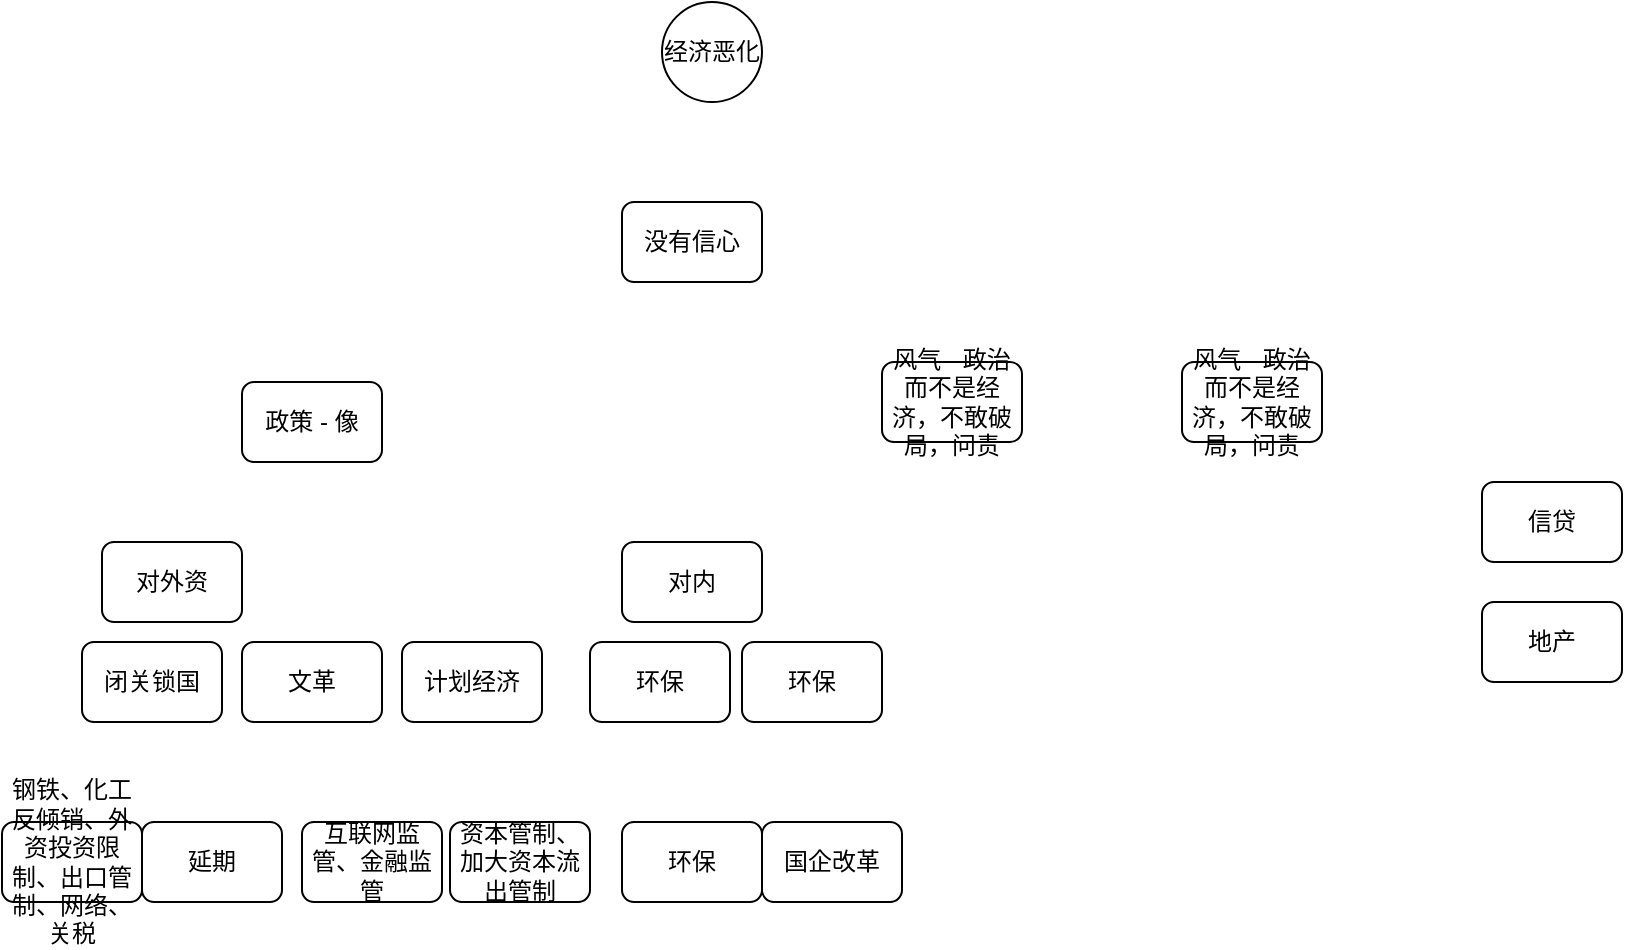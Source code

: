 <mxfile version="23.1.5" type="github">
  <diagram name="第 1 页" id="w_fv1ki4N4NbiQBaw7l7">
    <mxGraphModel dx="564" dy="603" grid="1" gridSize="10" guides="1" tooltips="1" connect="1" arrows="1" fold="1" page="1" pageScale="1" pageWidth="827" pageHeight="1169" math="0" shadow="0">
      <root>
        <mxCell id="0" />
        <mxCell id="1" parent="0" />
        <mxCell id="MN-8AOheH6blsc34Ahsq-1" value="没有信心" style="rounded=1;whiteSpace=wrap;html=1;" vertex="1" parent="1">
          <mxGeometry x="430" y="400" width="70" height="40" as="geometry" />
        </mxCell>
        <mxCell id="MN-8AOheH6blsc34Ahsq-2" value="经济恶化" style="ellipse;whiteSpace=wrap;html=1;aspect=fixed;" vertex="1" parent="1">
          <mxGeometry x="450" y="300" width="50" height="50" as="geometry" />
        </mxCell>
        <mxCell id="MN-8AOheH6blsc34Ahsq-3" value="风气 - 政治 而不是经济，不敢破局，问责" style="rounded=1;whiteSpace=wrap;html=1;" vertex="1" parent="1">
          <mxGeometry x="560" y="480" width="70" height="40" as="geometry" />
        </mxCell>
        <mxCell id="MN-8AOheH6blsc34Ahsq-4" value="闭关锁国" style="rounded=1;whiteSpace=wrap;html=1;" vertex="1" parent="1">
          <mxGeometry x="160" y="620" width="70" height="40" as="geometry" />
        </mxCell>
        <mxCell id="MN-8AOheH6blsc34Ahsq-5" value="钢铁、化工反倾销、外资投资限制、出口管制、网络、关税" style="rounded=1;whiteSpace=wrap;html=1;" vertex="1" parent="1">
          <mxGeometry x="120" y="710" width="70" height="40" as="geometry" />
        </mxCell>
        <mxCell id="MN-8AOheH6blsc34Ahsq-6" value="延期" style="rounded=1;whiteSpace=wrap;html=1;" vertex="1" parent="1">
          <mxGeometry x="190" y="710" width="70" height="40" as="geometry" />
        </mxCell>
        <mxCell id="MN-8AOheH6blsc34Ahsq-9" value="计划经济" style="rounded=1;whiteSpace=wrap;html=1;" vertex="1" parent="1">
          <mxGeometry x="320" y="620" width="70" height="40" as="geometry" />
        </mxCell>
        <mxCell id="MN-8AOheH6blsc34Ahsq-10" value="互联网监管、金融监管" style="rounded=1;whiteSpace=wrap;html=1;" vertex="1" parent="1">
          <mxGeometry x="270" y="710" width="70" height="40" as="geometry" />
        </mxCell>
        <mxCell id="MN-8AOheH6blsc34Ahsq-11" value="资本管制、加大资本流出管制" style="rounded=1;whiteSpace=wrap;html=1;" vertex="1" parent="1">
          <mxGeometry x="344" y="710" width="70" height="40" as="geometry" />
        </mxCell>
        <mxCell id="MN-8AOheH6blsc34Ahsq-12" value="环保" style="rounded=1;whiteSpace=wrap;html=1;" vertex="1" parent="1">
          <mxGeometry x="430" y="710" width="70" height="40" as="geometry" />
        </mxCell>
        <mxCell id="MN-8AOheH6blsc34Ahsq-13" value="国企改革" style="rounded=1;whiteSpace=wrap;html=1;" vertex="1" parent="1">
          <mxGeometry x="500" y="710" width="70" height="40" as="geometry" />
        </mxCell>
        <mxCell id="MN-8AOheH6blsc34Ahsq-14" value="文革" style="rounded=1;whiteSpace=wrap;html=1;" vertex="1" parent="1">
          <mxGeometry x="240" y="620" width="70" height="40" as="geometry" />
        </mxCell>
        <mxCell id="MN-8AOheH6blsc34Ahsq-15" value="对外资" style="rounded=1;whiteSpace=wrap;html=1;" vertex="1" parent="1">
          <mxGeometry x="170" y="570" width="70" height="40" as="geometry" />
        </mxCell>
        <mxCell id="MN-8AOheH6blsc34Ahsq-16" value="对内" style="rounded=1;whiteSpace=wrap;html=1;" vertex="1" parent="1">
          <mxGeometry x="430" y="570" width="70" height="40" as="geometry" />
        </mxCell>
        <mxCell id="MN-8AOheH6blsc34Ahsq-17" value="环保" style="rounded=1;whiteSpace=wrap;html=1;" vertex="1" parent="1">
          <mxGeometry x="414" y="620" width="70" height="40" as="geometry" />
        </mxCell>
        <mxCell id="MN-8AOheH6blsc34Ahsq-18" value="环保" style="rounded=1;whiteSpace=wrap;html=1;" vertex="1" parent="1">
          <mxGeometry x="490" y="620" width="70" height="40" as="geometry" />
        </mxCell>
        <mxCell id="MN-8AOheH6blsc34Ahsq-19" value="信贷" style="rounded=1;whiteSpace=wrap;html=1;" vertex="1" parent="1">
          <mxGeometry x="860" y="540" width="70" height="40" as="geometry" />
        </mxCell>
        <mxCell id="MN-8AOheH6blsc34Ahsq-20" value="地产" style="rounded=1;whiteSpace=wrap;html=1;" vertex="1" parent="1">
          <mxGeometry x="860" y="600" width="70" height="40" as="geometry" />
        </mxCell>
        <mxCell id="MN-8AOheH6blsc34Ahsq-21" value="政策 - 像" style="rounded=1;whiteSpace=wrap;html=1;" vertex="1" parent="1">
          <mxGeometry x="240" y="490" width="70" height="40" as="geometry" />
        </mxCell>
        <mxCell id="MN-8AOheH6blsc34Ahsq-23" value="风气 - 政治 而不是经济，不敢破局，问责" style="rounded=1;whiteSpace=wrap;html=1;" vertex="1" parent="1">
          <mxGeometry x="710" y="480" width="70" height="40" as="geometry" />
        </mxCell>
      </root>
    </mxGraphModel>
  </diagram>
</mxfile>
